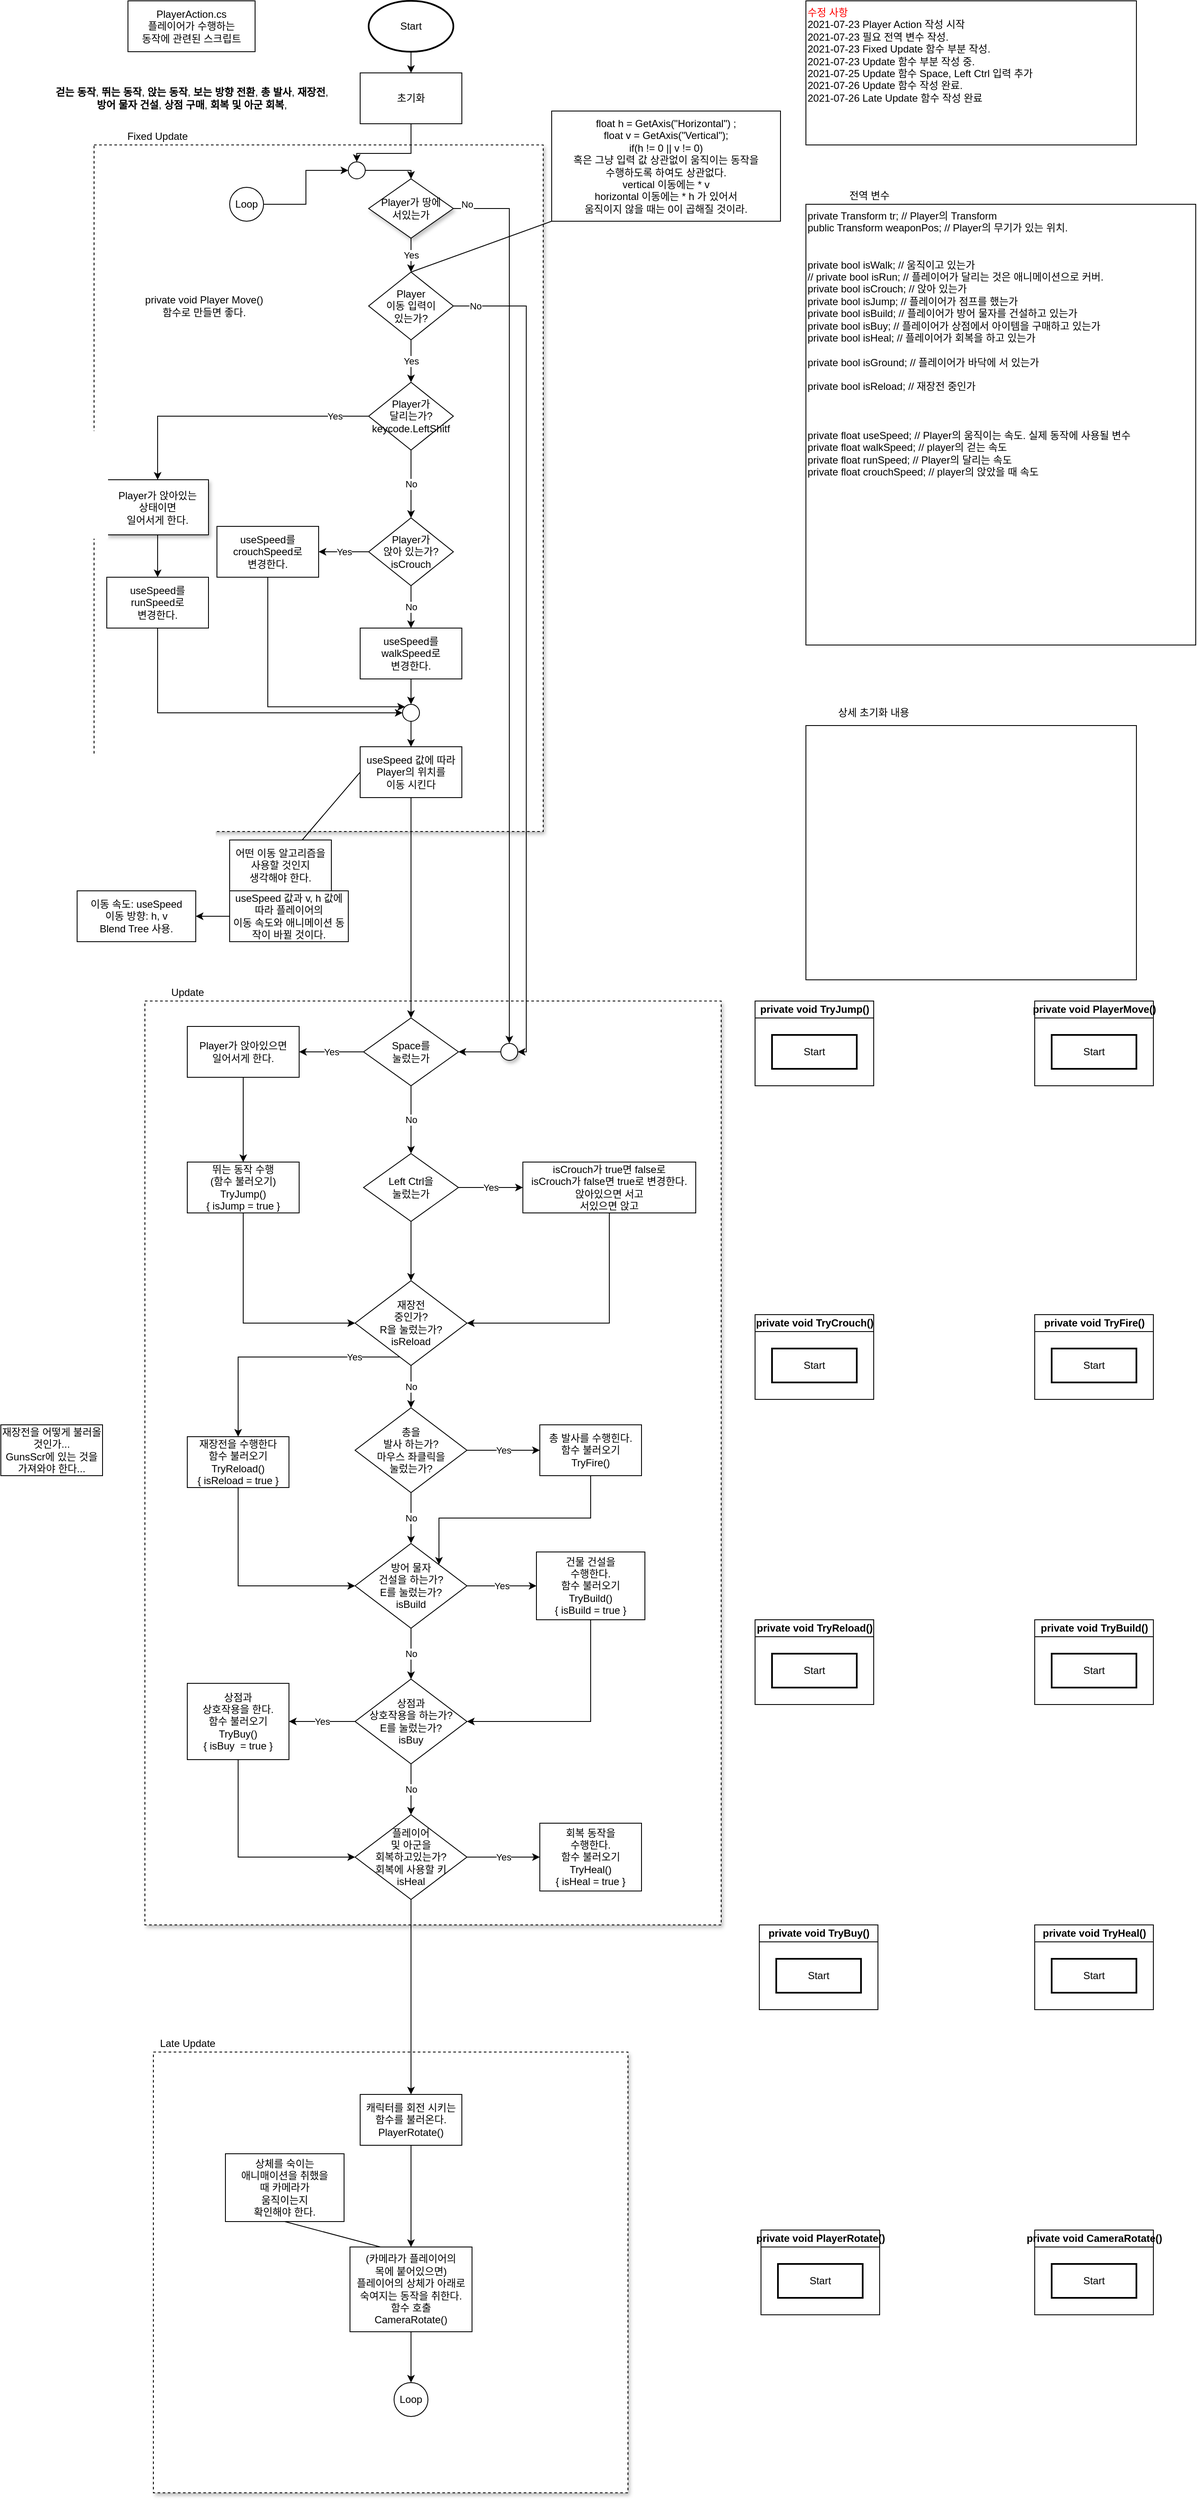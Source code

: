 <mxfile version="13.9.9" type="device"><diagram id="gcYg5MScQfd-dj-vEAPl" name="페이지-1"><mxGraphModel dx="1913" dy="806" grid="1" gridSize="10" guides="1" tooltips="1" connect="1" arrows="1" fold="1" page="1" pageScale="1" pageWidth="827" pageHeight="1169" math="0" shadow="0"><root><mxCell id="0"/><mxCell id="1" parent="0"/><mxCell id="xe-AtEn9VXaDBEAaiWSo-28" value="" style="whiteSpace=wrap;html=1;shadow=1;dashed=1;" vertex="1" parent="1"><mxGeometry x="110" y="2450" width="560" height="520" as="geometry"/></mxCell><mxCell id="xe-AtEn9VXaDBEAaiWSo-11" value="" style="whiteSpace=wrap;html=1;dashed=1;shadow=1;" vertex="1" parent="1"><mxGeometry x="100" y="1210" width="680" height="1090" as="geometry"/></mxCell><mxCell id="_ioW42UmflK0iB9-y9uk-37" value="" style="rounded=0;whiteSpace=wrap;html=1;align=left;dashed=1;strokeWidth=1;glass=0;shadow=1;sketch=0;" parent="1" vertex="1"><mxGeometry x="40" y="200" width="530" height="810" as="geometry"/></mxCell><mxCell id="_ioW42UmflK0iB9-y9uk-1" value="PlayerAction.cs&lt;br&gt;플레이어가 수행하는&lt;br&gt;동작에 관련된 스크립트" style="rounded=0;whiteSpace=wrap;html=1;" parent="1" vertex="1"><mxGeometry x="80" y="30" width="150" height="60" as="geometry"/></mxCell><mxCell id="_ioW42UmflK0iB9-y9uk-3" value="&lt;b&gt;걷는 동작&lt;/b&gt;, &lt;b&gt;뛰는 동작&lt;/b&gt;, &lt;b&gt;앉는 동작&lt;/b&gt;, &lt;b&gt;보는 방향 전환&lt;/b&gt;, &lt;b&gt;총 발사&lt;/b&gt;, &lt;b&gt;재장전&lt;/b&gt;,&lt;br&gt;&lt;b&gt;방어 물자 건설&lt;/b&gt;, &lt;b&gt;상점 구매&lt;/b&gt;, &lt;b&gt;회복 및 아군 회복&lt;/b&gt;," style="text;html=1;align=center;verticalAlign=middle;resizable=0;points=[];autosize=1;" parent="1" vertex="1"><mxGeometry x="-25" y="130" width="360" height="30" as="geometry"/></mxCell><mxCell id="_ioW42UmflK0iB9-y9uk-6" value="" style="edgeStyle=orthogonalEdgeStyle;rounded=0;orthogonalLoop=1;jettySize=auto;html=1;" parent="1" source="_ioW42UmflK0iB9-y9uk-4" target="_ioW42UmflK0iB9-y9uk-5" edge="1"><mxGeometry relative="1" as="geometry"/></mxCell><mxCell id="_ioW42UmflK0iB9-y9uk-4" value="Start" style="strokeWidth=2;html=1;shape=mxgraph.flowchart.start_1;whiteSpace=wrap;" parent="1" vertex="1"><mxGeometry x="364" y="30" width="100" height="60" as="geometry"/></mxCell><mxCell id="xe-AtEn9VXaDBEAaiWSo-35" style="edgeStyle=orthogonalEdgeStyle;rounded=0;orthogonalLoop=1;jettySize=auto;html=1;entryX=0.5;entryY=0;entryDx=0;entryDy=0;" edge="1" parent="1" source="_ioW42UmflK0iB9-y9uk-5" target="xe-AtEn9VXaDBEAaiWSo-34"><mxGeometry relative="1" as="geometry"><Array as="points"><mxPoint x="414" y="210"/><mxPoint x="350" y="210"/></Array></mxGeometry></mxCell><mxCell id="_ioW42UmflK0iB9-y9uk-5" value="초기화" style="rounded=0;whiteSpace=wrap;html=1;" parent="1" vertex="1"><mxGeometry x="354" y="115" width="120" height="60" as="geometry"/></mxCell><mxCell id="_ioW42UmflK0iB9-y9uk-7" value="&lt;font color=&quot;#ff0000&quot;&gt;수정 사항&lt;br&gt;&lt;/font&gt;2021-07-23 Player Action 작성 시작&lt;br&gt;2021-07-23 필요 전역 변수 작성.&lt;br&gt;2021-07-23 Fixed Update 함수 부분 작성.&lt;br&gt;2021-07-23 Update 함수 부분 작성 중.&lt;br&gt;2021-07-25 Update 함수 Space, Left Ctrl 입력 추가&lt;br&gt;2021-07-26 Update 함수 작성 완료.&lt;br&gt;2021-07-26 Late Update 함수 작성 완료" style="rounded=0;whiteSpace=wrap;html=1;align=left;verticalAlign=top;" parent="1" vertex="1"><mxGeometry x="880" y="30" width="390" height="170" as="geometry"/></mxCell><mxCell id="_ioW42UmflK0iB9-y9uk-8" value="private Transform tr; // Player의 Transform&lt;br&gt;public Transform weaponPos; // Player의 무기가 있는 위치.&lt;br&gt;&lt;br&gt;&lt;br&gt;private bool isWalk; // 움직이고 있는가&lt;br&gt;// private bool isRun; // 플레이어가 달리는 것은 애니메이션으로 커버.&lt;br&gt;private bool isCrouch; // 앉아 있는가&lt;br&gt;private bool isJump; // 플레이어가 점프를 했는가&lt;br&gt;private bool isBuild; // 플레이어가 방어 물자를 건설하고 있는가&lt;br&gt;private bool isBuy; // 플레이어가 상점에서 아이템을 구매하고 있는가&lt;br&gt;private bool isHeal; // 플레이어가 회복을 하고 있는가&lt;br&gt;&lt;br&gt;private bool isGround; // 플레이어가 바닥에 서 있는가&lt;br&gt;&lt;br&gt;private bool isReload; // 재장전 중인가&lt;br&gt;&lt;br&gt;&lt;br&gt;&lt;br&gt;private float useSpeed; // Player의 움직이는 속도. 실제 동작에 사용될 변수&lt;br&gt;private float walkSpeed; // player의 걷는 속도&lt;br&gt;private float runSpeed; // Player의 달리는 속도&lt;br&gt;private float crouchSpeed; // player의 앉았을 때 속도" style="rounded=0;whiteSpace=wrap;html=1;align=left;verticalAlign=top;" parent="1" vertex="1"><mxGeometry x="880" y="270" width="460" height="520" as="geometry"/></mxCell><mxCell id="_ioW42UmflK0iB9-y9uk-9" value="전역 변수" style="text;html=1;strokeColor=none;fillColor=none;align=center;verticalAlign=middle;whiteSpace=wrap;rounded=0;" parent="1" vertex="1"><mxGeometry x="880" y="250" width="150" height="20" as="geometry"/></mxCell><mxCell id="_ioW42UmflK0iB9-y9uk-10" value="" style="rounded=0;whiteSpace=wrap;html=1;align=left;verticalAlign=top;" parent="1" vertex="1"><mxGeometry x="880" y="885" width="390" height="300" as="geometry"/></mxCell><mxCell id="_ioW42UmflK0iB9-y9uk-11" value="상세 초기화 내용" style="text;html=1;strokeColor=none;fillColor=none;align=center;verticalAlign=middle;whiteSpace=wrap;rounded=0;" parent="1" vertex="1"><mxGeometry x="880" y="860" width="160" height="20" as="geometry"/></mxCell><mxCell id="_ioW42UmflK0iB9-y9uk-15" value="Yes" style="edgeStyle=orthogonalEdgeStyle;rounded=0;orthogonalLoop=1;jettySize=auto;html=1;" parent="1" source="_ioW42UmflK0iB9-y9uk-12" target="_ioW42UmflK0iB9-y9uk-14" edge="1"><mxGeometry relative="1" as="geometry"/></mxCell><mxCell id="_ioW42UmflK0iB9-y9uk-21" value="No" style="edgeStyle=orthogonalEdgeStyle;rounded=0;orthogonalLoop=1;jettySize=auto;html=1;entryX=1;entryY=0.5;entryDx=0;entryDy=0;exitX=1;exitY=0.5;exitDx=0;exitDy=0;exitPerimeter=0;" parent="1" source="_ioW42UmflK0iB9-y9uk-12" target="_ioW42UmflK0iB9-y9uk-58" edge="1"><mxGeometry x="-0.948" relative="1" as="geometry"><mxPoint x="550" y="1140" as="targetPoint"/><Array as="points"><mxPoint x="550" y="390"/><mxPoint x="550" y="1270"/></Array><mxPoint as="offset"/></mxGeometry></mxCell><mxCell id="_ioW42UmflK0iB9-y9uk-12" value="Player&lt;br&gt;이동 입력이&lt;br&gt;있는가?" style="html=1;shape=mxgraph.flowchart.decision;whiteSpace=wrap;align=center;" parent="1" vertex="1"><mxGeometry x="364" y="350" width="100" height="80" as="geometry"/></mxCell><mxCell id="_ioW42UmflK0iB9-y9uk-17" value="No" style="edgeStyle=orthogonalEdgeStyle;rounded=0;orthogonalLoop=1;jettySize=auto;html=1;" parent="1" source="_ioW42UmflK0iB9-y9uk-14" target="_ioW42UmflK0iB9-y9uk-16" edge="1"><mxGeometry relative="1" as="geometry"/></mxCell><mxCell id="_ioW42UmflK0iB9-y9uk-23" value="Yes" style="edgeStyle=orthogonalEdgeStyle;rounded=0;orthogonalLoop=1;jettySize=auto;html=1;entryX=0.5;entryY=0;entryDx=0;entryDy=0;" parent="1" source="_ioW42UmflK0iB9-y9uk-14" target="_ioW42UmflK0iB9-y9uk-64" edge="1"><mxGeometry x="-0.751" relative="1" as="geometry"><mxPoint x="110" y="570" as="targetPoint"/><mxPoint as="offset"/></mxGeometry></mxCell><mxCell id="_ioW42UmflK0iB9-y9uk-14" value="Player가&lt;br&gt;달리는가?&lt;br&gt;keycode.LeftShitf" style="html=1;shape=mxgraph.flowchart.decision;whiteSpace=wrap;align=center;" parent="1" vertex="1"><mxGeometry x="364" y="480" width="100" height="80" as="geometry"/></mxCell><mxCell id="_ioW42UmflK0iB9-y9uk-26" value="Yes" style="edgeStyle=orthogonalEdgeStyle;rounded=0;orthogonalLoop=1;jettySize=auto;html=1;" parent="1" source="_ioW42UmflK0iB9-y9uk-16" target="_ioW42UmflK0iB9-y9uk-25" edge="1"><mxGeometry relative="1" as="geometry"/></mxCell><mxCell id="_ioW42UmflK0iB9-y9uk-31" value="No" style="edgeStyle=orthogonalEdgeStyle;rounded=0;orthogonalLoop=1;jettySize=auto;html=1;" parent="1" source="_ioW42UmflK0iB9-y9uk-16" target="_ioW42UmflK0iB9-y9uk-30" edge="1"><mxGeometry relative="1" as="geometry"/></mxCell><mxCell id="_ioW42UmflK0iB9-y9uk-16" value="Player가&lt;br&gt;앉아 있는가?&lt;br&gt;isCrouch" style="html=1;shape=mxgraph.flowchart.decision;whiteSpace=wrap;align=center;" parent="1" vertex="1"><mxGeometry x="364" y="640" width="100" height="80" as="geometry"/></mxCell><mxCell id="_ioW42UmflK0iB9-y9uk-24" style="edgeStyle=orthogonalEdgeStyle;rounded=0;orthogonalLoop=1;jettySize=auto;html=1;entryX=0;entryY=0.5;entryDx=0;entryDy=0;exitX=0.5;exitY=1;exitDx=0;exitDy=0;" parent="1" source="_ioW42UmflK0iB9-y9uk-22" target="_ioW42UmflK0iB9-y9uk-28" edge="1"><mxGeometry relative="1" as="geometry"><Array as="points"><mxPoint x="115" y="870"/></Array></mxGeometry></mxCell><mxCell id="_ioW42UmflK0iB9-y9uk-22" value="useSpeed를&lt;br&gt;runSpeed로&lt;br&gt;변경한다." style="whiteSpace=wrap;html=1;" parent="1" vertex="1"><mxGeometry x="55" y="710" width="120" height="60" as="geometry"/></mxCell><mxCell id="_ioW42UmflK0iB9-y9uk-27" style="edgeStyle=orthogonalEdgeStyle;rounded=0;orthogonalLoop=1;jettySize=auto;html=1;entryX=0;entryY=0;entryDx=0;entryDy=0;" parent="1" source="_ioW42UmflK0iB9-y9uk-25" target="_ioW42UmflK0iB9-y9uk-28" edge="1"><mxGeometry relative="1" as="geometry"><Array as="points"><mxPoint x="245" y="863"/></Array></mxGeometry></mxCell><mxCell id="_ioW42UmflK0iB9-y9uk-25" value="useSpeed를&lt;br&gt;crouchSpeed로&lt;br&gt;변경한다." style="whiteSpace=wrap;html=1;" parent="1" vertex="1"><mxGeometry x="185" y="650" width="120" height="60" as="geometry"/></mxCell><mxCell id="_ioW42UmflK0iB9-y9uk-33" value="" style="edgeStyle=orthogonalEdgeStyle;rounded=0;orthogonalLoop=1;jettySize=auto;html=1;entryX=0.5;entryY=0;entryDx=0;entryDy=0;" parent="1" source="_ioW42UmflK0iB9-y9uk-28" target="_ioW42UmflK0iB9-y9uk-34" edge="1"><mxGeometry relative="1" as="geometry"><mxPoint x="414" y="980" as="targetPoint"/></mxGeometry></mxCell><mxCell id="_ioW42UmflK0iB9-y9uk-28" value="" style="ellipse;whiteSpace=wrap;html=1;aspect=fixed;align=left;" parent="1" vertex="1"><mxGeometry x="404" y="860" width="20" height="20" as="geometry"/></mxCell><mxCell id="_ioW42UmflK0iB9-y9uk-32" style="edgeStyle=orthogonalEdgeStyle;rounded=0;orthogonalLoop=1;jettySize=auto;html=1;entryX=0.5;entryY=0;entryDx=0;entryDy=0;" parent="1" source="_ioW42UmflK0iB9-y9uk-30" target="_ioW42UmflK0iB9-y9uk-28" edge="1"><mxGeometry relative="1" as="geometry"><Array as="points"/></mxGeometry></mxCell><mxCell id="_ioW42UmflK0iB9-y9uk-30" value="useSpeed를&lt;br&gt;walkSpeed로&lt;br&gt;변경한다." style="whiteSpace=wrap;html=1;" parent="1" vertex="1"><mxGeometry x="354" y="770" width="120" height="60" as="geometry"/></mxCell><mxCell id="_ioW42UmflK0iB9-y9uk-36" value="" style="edgeStyle=orthogonalEdgeStyle;rounded=0;orthogonalLoop=1;jettySize=auto;html=1;" parent="1" source="_ioW42UmflK0iB9-y9uk-34" target="_ioW42UmflK0iB9-y9uk-35" edge="1"><mxGeometry relative="1" as="geometry"/></mxCell><mxCell id="_ioW42UmflK0iB9-y9uk-34" value="useSpeed 값에 따라&lt;br&gt;Player의 위치를&lt;br&gt;이동 시킨다" style="rounded=0;whiteSpace=wrap;html=1;align=center;" parent="1" vertex="1"><mxGeometry x="354" y="910" width="120" height="60" as="geometry"/></mxCell><mxCell id="_ioW42UmflK0iB9-y9uk-61" value="Yes" style="edgeStyle=orthogonalEdgeStyle;rounded=0;orthogonalLoop=1;jettySize=auto;html=1;" parent="1" source="_ioW42UmflK0iB9-y9uk-35" target="_ioW42UmflK0iB9-y9uk-60" edge="1"><mxGeometry relative="1" as="geometry"/></mxCell><mxCell id="dMMV-DUXcxg19bEAA-kp-2" value="No" style="edgeStyle=orthogonalEdgeStyle;rounded=0;orthogonalLoop=1;jettySize=auto;html=1;" parent="1" source="_ioW42UmflK0iB9-y9uk-35" target="dMMV-DUXcxg19bEAA-kp-1" edge="1"><mxGeometry relative="1" as="geometry"/></mxCell><mxCell id="_ioW42UmflK0iB9-y9uk-35" value="Space를&lt;br&gt;눌렀는가" style="rhombus;whiteSpace=wrap;html=1;rounded=0;" parent="1" vertex="1"><mxGeometry x="358" y="1230" width="112" height="80" as="geometry"/></mxCell><mxCell id="_ioW42UmflK0iB9-y9uk-38" value="Fixed Update" style="text;html=1;strokeColor=none;fillColor=none;align=center;verticalAlign=middle;whiteSpace=wrap;rounded=0;shadow=1;glass=0;dashed=1;sketch=0;" parent="1" vertex="1"><mxGeometry x="40" y="180" width="150" height="20" as="geometry"/></mxCell><mxCell id="_ioW42UmflK0iB9-y9uk-39" value="private void Player Move()&lt;br&gt;함수로 만들면 좋다." style="text;html=1;strokeColor=none;fillColor=none;align=center;verticalAlign=middle;whiteSpace=wrap;rounded=0;shadow=1;glass=0;dashed=1;sketch=0;" parent="1" vertex="1"><mxGeometry x="90" y="380" width="160" height="20" as="geometry"/></mxCell><mxCell id="_ioW42UmflK0iB9-y9uk-40" value="" style="endArrow=none;html=1;exitX=0;exitY=0.5;exitDx=0;exitDy=0;" parent="1" source="_ioW42UmflK0iB9-y9uk-34" target="_ioW42UmflK0iB9-y9uk-41" edge="1"><mxGeometry width="50" height="50" relative="1" as="geometry"><mxPoint x="390" y="900" as="sourcePoint"/><mxPoint x="250" y="1030" as="targetPoint"/></mxGeometry></mxCell><mxCell id="_ioW42UmflK0iB9-y9uk-45" value="" style="edgeStyle=orthogonalEdgeStyle;rounded=0;orthogonalLoop=1;jettySize=auto;html=1;" parent="1" source="_ioW42UmflK0iB9-y9uk-41" target="_ioW42UmflK0iB9-y9uk-44" edge="1"><mxGeometry relative="1" as="geometry"/></mxCell><mxCell id="_ioW42UmflK0iB9-y9uk-41" value="어떤 이동 알고리즘을&lt;br&gt;사용할 것인지&lt;br&gt;생각해야 한다." style="rounded=0;whiteSpace=wrap;html=1;" parent="1" vertex="1"><mxGeometry x="200" y="1020" width="120" height="60" as="geometry"/></mxCell><mxCell id="_ioW42UmflK0iB9-y9uk-42" value="" style="endArrow=none;html=1;exitX=0.5;exitY=0;exitDx=0;exitDy=0;exitPerimeter=0;entryX=0;entryY=1;entryDx=0;entryDy=0;" parent="1" source="_ioW42UmflK0iB9-y9uk-12" target="_ioW42UmflK0iB9-y9uk-43" edge="1"><mxGeometry width="50" height="50" relative="1" as="geometry"><mxPoint x="480" y="470" as="sourcePoint"/><mxPoint x="554.59" y="290" as="targetPoint"/></mxGeometry></mxCell><mxCell id="_ioW42UmflK0iB9-y9uk-43" value="float h = GetAxis(&quot;Horizontal&quot;) ;&lt;br&gt;float v = GetAxis(&quot;Vertical&quot;);&lt;br&gt;if(h != 0 || v != 0)&lt;br&gt;혹은 그냥 입력 값 상관없이 움직이는 동작을&lt;br&gt;수행하도록 하여도 상관없다.&lt;br&gt;vertical 이동에는 * v&lt;br&gt;horizontal 이동에는 * h 가 있어서&lt;br&gt;움직이지 않을 때는 0이 곱해질 것이라." style="rounded=0;whiteSpace=wrap;html=1;" parent="1" vertex="1"><mxGeometry x="580" y="160" width="270" height="130" as="geometry"/></mxCell><mxCell id="_ioW42UmflK0iB9-y9uk-48" value="" style="edgeStyle=orthogonalEdgeStyle;rounded=0;orthogonalLoop=1;jettySize=auto;html=1;" parent="1" source="_ioW42UmflK0iB9-y9uk-44" target="_ioW42UmflK0iB9-y9uk-47" edge="1"><mxGeometry relative="1" as="geometry"/></mxCell><mxCell id="_ioW42UmflK0iB9-y9uk-44" value="useSpeed 값과 v, h 값에 따라 플레이어의&lt;br&gt;이동 속도와 애니메이션 동작이 바뀔 것이다." style="rounded=0;whiteSpace=wrap;html=1;" parent="1" vertex="1"><mxGeometry x="200" y="1080" width="140" height="60" as="geometry"/></mxCell><mxCell id="_ioW42UmflK0iB9-y9uk-47" value="이동 속도: useSpeed&lt;br&gt;이동 방향: h, v&lt;br&gt;Blend Tree 사용." style="rounded=0;whiteSpace=wrap;html=1;" parent="1" vertex="1"><mxGeometry x="20" y="1080" width="140" height="60" as="geometry"/></mxCell><mxCell id="_ioW42UmflK0iB9-y9uk-56" value="Yes" style="edgeStyle=orthogonalEdgeStyle;rounded=0;orthogonalLoop=1;jettySize=auto;html=1;" parent="1" source="_ioW42UmflK0iB9-y9uk-53" target="_ioW42UmflK0iB9-y9uk-12" edge="1"><mxGeometry relative="1" as="geometry"/></mxCell><mxCell id="_ioW42UmflK0iB9-y9uk-57" value="No" style="edgeStyle=orthogonalEdgeStyle;rounded=0;orthogonalLoop=1;jettySize=auto;html=1;entryX=0.5;entryY=0;entryDx=0;entryDy=0;" parent="1" source="_ioW42UmflK0iB9-y9uk-53" target="_ioW42UmflK0iB9-y9uk-58" edge="1"><mxGeometry x="-0.97" y="5" relative="1" as="geometry"><Array as="points"><mxPoint x="530" y="275"/></Array><mxPoint as="offset"/></mxGeometry></mxCell><mxCell id="_ioW42UmflK0iB9-y9uk-53" value="Player가 땅에&lt;br&gt;서있는가" style="strokeWidth=1;html=1;shape=mxgraph.flowchart.decision;whiteSpace=wrap;rounded=0;shadow=1;glass=0;sketch=0;align=center;" parent="1" vertex="1"><mxGeometry x="364" y="240" width="100" height="70" as="geometry"/></mxCell><mxCell id="_ioW42UmflK0iB9-y9uk-59" value="" style="edgeStyle=orthogonalEdgeStyle;rounded=0;orthogonalLoop=1;jettySize=auto;html=1;" parent="1" source="_ioW42UmflK0iB9-y9uk-58" target="_ioW42UmflK0iB9-y9uk-35" edge="1"><mxGeometry relative="1" as="geometry"/></mxCell><mxCell id="_ioW42UmflK0iB9-y9uk-58" value="" style="ellipse;whiteSpace=wrap;html=1;aspect=fixed;rounded=0;shadow=1;glass=0;sketch=0;strokeWidth=1;align=center;" parent="1" vertex="1"><mxGeometry x="520" y="1260" width="20" height="20" as="geometry"/></mxCell><mxCell id="_ioW42UmflK0iB9-y9uk-67" value="" style="edgeStyle=orthogonalEdgeStyle;rounded=0;orthogonalLoop=1;jettySize=auto;html=1;" parent="1" source="_ioW42UmflK0iB9-y9uk-60" target="_ioW42UmflK0iB9-y9uk-66" edge="1"><mxGeometry relative="1" as="geometry"/></mxCell><mxCell id="_ioW42UmflK0iB9-y9uk-60" value="Player가 앉아있으면&lt;br&gt;일어서게 한다." style="whiteSpace=wrap;html=1;rounded=0;" parent="1" vertex="1"><mxGeometry x="150" y="1240" width="132" height="60" as="geometry"/></mxCell><mxCell id="_ioW42UmflK0iB9-y9uk-65" value="" style="edgeStyle=orthogonalEdgeStyle;rounded=0;orthogonalLoop=1;jettySize=auto;html=1;" parent="1" source="_ioW42UmflK0iB9-y9uk-64" target="_ioW42UmflK0iB9-y9uk-22" edge="1"><mxGeometry relative="1" as="geometry"/></mxCell><mxCell id="_ioW42UmflK0iB9-y9uk-64" value="Player가 앉아있는&lt;br&gt;상태이면&lt;br&gt;일어서게 한다." style="rounded=0;whiteSpace=wrap;html=1;shadow=1;glass=0;sketch=0;strokeWidth=1;align=center;" parent="1" vertex="1"><mxGeometry x="55" y="595" width="120" height="65" as="geometry"/></mxCell><mxCell id="qdVA1ZoF8UaXx0op5LXv-3" style="edgeStyle=orthogonalEdgeStyle;rounded=0;orthogonalLoop=1;jettySize=auto;html=1;entryX=0;entryY=0.5;entryDx=0;entryDy=0;exitX=0.5;exitY=1;exitDx=0;exitDy=0;" parent="1" source="_ioW42UmflK0iB9-y9uk-66" target="qdVA1ZoF8UaXx0op5LXv-1" edge="1"><mxGeometry relative="1" as="geometry"><Array as="points"><mxPoint x="216" y="1590"/></Array></mxGeometry></mxCell><mxCell id="_ioW42UmflK0iB9-y9uk-66" value="뛰는 동작 수행&lt;br&gt;(함수 불러오기)&lt;br&gt;TryJump()&lt;br&gt;{ isJump = true }" style="whiteSpace=wrap;html=1;rounded=0;" parent="1" vertex="1"><mxGeometry x="150" y="1400" width="132" height="60" as="geometry"/></mxCell><mxCell id="dMMV-DUXcxg19bEAA-kp-4" value="Yes" style="edgeStyle=orthogonalEdgeStyle;rounded=0;orthogonalLoop=1;jettySize=auto;html=1;" parent="1" source="dMMV-DUXcxg19bEAA-kp-1" target="dMMV-DUXcxg19bEAA-kp-3" edge="1"><mxGeometry relative="1" as="geometry"/></mxCell><mxCell id="qdVA1ZoF8UaXx0op5LXv-2" value="" style="edgeStyle=orthogonalEdgeStyle;rounded=0;orthogonalLoop=1;jettySize=auto;html=1;" parent="1" source="dMMV-DUXcxg19bEAA-kp-1" target="qdVA1ZoF8UaXx0op5LXv-1" edge="1"><mxGeometry relative="1" as="geometry"/></mxCell><mxCell id="dMMV-DUXcxg19bEAA-kp-1" value="Left Ctrl을&lt;br&gt;눌렀는가" style="rhombus;whiteSpace=wrap;html=1;rounded=0;" parent="1" vertex="1"><mxGeometry x="358" y="1390" width="112" height="80" as="geometry"/></mxCell><mxCell id="qdVA1ZoF8UaXx0op5LXv-4" style="edgeStyle=orthogonalEdgeStyle;rounded=0;orthogonalLoop=1;jettySize=auto;html=1;entryX=1;entryY=0.5;entryDx=0;entryDy=0;exitX=0.5;exitY=1;exitDx=0;exitDy=0;" parent="1" source="dMMV-DUXcxg19bEAA-kp-3" target="qdVA1ZoF8UaXx0op5LXv-1" edge="1"><mxGeometry relative="1" as="geometry"><Array as="points"><mxPoint x="648" y="1590"/></Array></mxGeometry></mxCell><mxCell id="dMMV-DUXcxg19bEAA-kp-3" value="isCrouch가 true면 false로&lt;br&gt;isCrouch가 false면 true로 변경한다.&lt;br&gt;앉아있으면 서고&lt;br&gt;서있으면 앉고" style="whiteSpace=wrap;html=1;rounded=0;" parent="1" vertex="1"><mxGeometry x="546" y="1400" width="204" height="60" as="geometry"/></mxCell><mxCell id="qdVA1ZoF8UaXx0op5LXv-6" value="No" style="edgeStyle=orthogonalEdgeStyle;rounded=0;orthogonalLoop=1;jettySize=auto;html=1;" parent="1" source="qdVA1ZoF8UaXx0op5LXv-1" target="qdVA1ZoF8UaXx0op5LXv-5" edge="1"><mxGeometry relative="1" as="geometry"/></mxCell><mxCell id="qdVA1ZoF8UaXx0op5LXv-7" value="Yes" style="edgeStyle=orthogonalEdgeStyle;rounded=0;orthogonalLoop=1;jettySize=auto;html=1;entryX=0.5;entryY=0;entryDx=0;entryDy=0;" parent="1" source="qdVA1ZoF8UaXx0op5LXv-1" target="qdVA1ZoF8UaXx0op5LXv-8" edge="1"><mxGeometry x="-0.62" relative="1" as="geometry"><mxPoint x="290" y="1690" as="targetPoint"/><Array as="points"><mxPoint x="210" y="1630"/></Array><mxPoint as="offset"/></mxGeometry></mxCell><mxCell id="qdVA1ZoF8UaXx0op5LXv-1" value="재장전&lt;br&gt;중인가?&lt;br&gt;R을 눌렀는가?&lt;br&gt;isReload" style="rhombus;whiteSpace=wrap;html=1;rounded=0;" parent="1" vertex="1"><mxGeometry x="348" y="1540" width="132" height="100" as="geometry"/></mxCell><mxCell id="qdVA1ZoF8UaXx0op5LXv-10" value="Yes" style="edgeStyle=orthogonalEdgeStyle;rounded=0;orthogonalLoop=1;jettySize=auto;html=1;" parent="1" source="qdVA1ZoF8UaXx0op5LXv-5" target="qdVA1ZoF8UaXx0op5LXv-9" edge="1"><mxGeometry relative="1" as="geometry"/></mxCell><mxCell id="qdVA1ZoF8UaXx0op5LXv-12" value="No" style="edgeStyle=orthogonalEdgeStyle;rounded=0;orthogonalLoop=1;jettySize=auto;html=1;" parent="1" source="qdVA1ZoF8UaXx0op5LXv-5" target="qdVA1ZoF8UaXx0op5LXv-11" edge="1"><mxGeometry relative="1" as="geometry"/></mxCell><mxCell id="qdVA1ZoF8UaXx0op5LXv-5" value="총을&lt;br&gt;발사 하는가?&lt;br&gt;마우스 좌클릭을&lt;br&gt;눌렀는가?" style="rhombus;whiteSpace=wrap;html=1;rounded=0;" parent="1" vertex="1"><mxGeometry x="348" y="1690" width="132" height="100" as="geometry"/></mxCell><mxCell id="qdVA1ZoF8UaXx0op5LXv-17" style="edgeStyle=orthogonalEdgeStyle;rounded=0;orthogonalLoop=1;jettySize=auto;html=1;entryX=0;entryY=0.5;entryDx=0;entryDy=0;exitX=0.5;exitY=1;exitDx=0;exitDy=0;" parent="1" source="qdVA1ZoF8UaXx0op5LXv-8" target="qdVA1ZoF8UaXx0op5LXv-11" edge="1"><mxGeometry relative="1" as="geometry"><Array as="points"><mxPoint x="210" y="1900"/></Array></mxGeometry></mxCell><mxCell id="qdVA1ZoF8UaXx0op5LXv-8" value="재장전을 수행한다&lt;br&gt;함수 불러오기&lt;br&gt;TryReload()&lt;br&gt;{ isReload = true }" style="rounded=0;whiteSpace=wrap;html=1;" parent="1" vertex="1"><mxGeometry x="150" y="1724" width="120" height="60" as="geometry"/></mxCell><mxCell id="qdVA1ZoF8UaXx0op5LXv-18" style="edgeStyle=orthogonalEdgeStyle;rounded=0;orthogonalLoop=1;jettySize=auto;html=1;entryX=1;entryY=0;entryDx=0;entryDy=0;" parent="1" source="qdVA1ZoF8UaXx0op5LXv-9" target="qdVA1ZoF8UaXx0op5LXv-11" edge="1"><mxGeometry relative="1" as="geometry"><Array as="points"><mxPoint x="626" y="1820"/><mxPoint x="447" y="1820"/></Array></mxGeometry></mxCell><mxCell id="qdVA1ZoF8UaXx0op5LXv-9" value="총 발사를 수행힌다.&lt;br&gt;함수 불러오기&lt;br&gt;TryFire()" style="whiteSpace=wrap;html=1;rounded=0;" parent="1" vertex="1"><mxGeometry x="566" y="1710" width="120" height="60" as="geometry"/></mxCell><mxCell id="qdVA1ZoF8UaXx0op5LXv-14" value="No" style="edgeStyle=orthogonalEdgeStyle;rounded=0;orthogonalLoop=1;jettySize=auto;html=1;" parent="1" source="qdVA1ZoF8UaXx0op5LXv-11" target="qdVA1ZoF8UaXx0op5LXv-13" edge="1"><mxGeometry relative="1" as="geometry"/></mxCell><mxCell id="qdVA1ZoF8UaXx0op5LXv-16" value="Yes" style="edgeStyle=orthogonalEdgeStyle;rounded=0;orthogonalLoop=1;jettySize=auto;html=1;" parent="1" source="qdVA1ZoF8UaXx0op5LXv-11" target="qdVA1ZoF8UaXx0op5LXv-15" edge="1"><mxGeometry relative="1" as="geometry"/></mxCell><mxCell id="qdVA1ZoF8UaXx0op5LXv-11" value="방어 물자&lt;br&gt;건설을 하는가?&lt;br&gt;E를 눌렀는가?&lt;br&gt;isBuild" style="rhombus;whiteSpace=wrap;html=1;rounded=0;" parent="1" vertex="1"><mxGeometry x="348" y="1850" width="132" height="100" as="geometry"/></mxCell><mxCell id="xe-AtEn9VXaDBEAaiWSo-4" value="No" style="edgeStyle=orthogonalEdgeStyle;rounded=0;orthogonalLoop=1;jettySize=auto;html=1;" edge="1" parent="1" source="qdVA1ZoF8UaXx0op5LXv-13" target="xe-AtEn9VXaDBEAaiWSo-3"><mxGeometry relative="1" as="geometry"/></mxCell><mxCell id="xe-AtEn9VXaDBEAaiWSo-6" value="Yes" style="edgeStyle=orthogonalEdgeStyle;rounded=0;orthogonalLoop=1;jettySize=auto;html=1;" edge="1" parent="1" source="qdVA1ZoF8UaXx0op5LXv-13" target="xe-AtEn9VXaDBEAaiWSo-5"><mxGeometry relative="1" as="geometry"/></mxCell><mxCell id="qdVA1ZoF8UaXx0op5LXv-13" value="상점과&lt;br&gt;상호작용을 하는가?&lt;br&gt;E를 눌렀는가?&lt;br&gt;isBuy" style="rhombus;whiteSpace=wrap;html=1;rounded=0;" parent="1" vertex="1"><mxGeometry x="348" y="2010" width="132" height="100" as="geometry"/></mxCell><mxCell id="xe-AtEn9VXaDBEAaiWSo-7" style="edgeStyle=orthogonalEdgeStyle;rounded=0;orthogonalLoop=1;jettySize=auto;html=1;entryX=1;entryY=0.5;entryDx=0;entryDy=0;" edge="1" parent="1" source="qdVA1ZoF8UaXx0op5LXv-15" target="qdVA1ZoF8UaXx0op5LXv-13"><mxGeometry relative="1" as="geometry"><Array as="points"><mxPoint x="626" y="2060"/></Array></mxGeometry></mxCell><mxCell id="qdVA1ZoF8UaXx0op5LXv-15" value="건물 건설을&lt;br&gt;수행한다.&lt;br&gt;함수 불러오기&lt;br&gt;TryBuild()&lt;br&gt;{ isBuild = true }" style="whiteSpace=wrap;html=1;rounded=0;" parent="1" vertex="1"><mxGeometry x="562" y="1860" width="128" height="80" as="geometry"/></mxCell><mxCell id="xe-AtEn9VXaDBEAaiWSo-9" value="Yes" style="edgeStyle=orthogonalEdgeStyle;rounded=0;orthogonalLoop=1;jettySize=auto;html=1;" edge="1" parent="1" source="xe-AtEn9VXaDBEAaiWSo-3" target="xe-AtEn9VXaDBEAaiWSo-8"><mxGeometry relative="1" as="geometry"/></mxCell><mxCell id="xe-AtEn9VXaDBEAaiWSo-15" value="" style="edgeStyle=orthogonalEdgeStyle;rounded=0;orthogonalLoop=1;jettySize=auto;html=1;entryX=0.5;entryY=0;entryDx=0;entryDy=0;" edge="1" parent="1" source="xe-AtEn9VXaDBEAaiWSo-3" target="xe-AtEn9VXaDBEAaiWSo-18"><mxGeometry relative="1" as="geometry"><mxPoint x="414" y="2500" as="targetPoint"/></mxGeometry></mxCell><mxCell id="xe-AtEn9VXaDBEAaiWSo-3" value="플레이어&lt;br&gt;및 아군을&lt;br&gt;회복하고있는가?&lt;br&gt;회복에 사용할 키&lt;br&gt;isHeal&lt;br&gt;" style="rhombus;whiteSpace=wrap;html=1;rounded=0;" vertex="1" parent="1"><mxGeometry x="348" y="2170" width="132" height="100" as="geometry"/></mxCell><mxCell id="xe-AtEn9VXaDBEAaiWSo-10" style="edgeStyle=orthogonalEdgeStyle;rounded=0;orthogonalLoop=1;jettySize=auto;html=1;entryX=0;entryY=0.5;entryDx=0;entryDy=0;exitX=0.5;exitY=1;exitDx=0;exitDy=0;" edge="1" parent="1" source="xe-AtEn9VXaDBEAaiWSo-5" target="xe-AtEn9VXaDBEAaiWSo-3"><mxGeometry relative="1" as="geometry"><Array as="points"><mxPoint x="210" y="2220"/></Array></mxGeometry></mxCell><mxCell id="xe-AtEn9VXaDBEAaiWSo-5" value="상점과&lt;br&gt;상호작용을 한다.&lt;br&gt;함수 불러오기&lt;br&gt;TryBuy()&lt;br&gt;{ isBuy&amp;nbsp; = true }" style="whiteSpace=wrap;html=1;rounded=0;" vertex="1" parent="1"><mxGeometry x="150" y="2015" width="120" height="90" as="geometry"/></mxCell><mxCell id="xe-AtEn9VXaDBEAaiWSo-8" value="회복 동작을&lt;br&gt;수행한다.&lt;br&gt;함수 불러오기&lt;br&gt;TryHeal()&lt;br&gt;{ isHeal = true }" style="whiteSpace=wrap;html=1;rounded=0;" vertex="1" parent="1"><mxGeometry x="566" y="2180" width="120" height="80" as="geometry"/></mxCell><mxCell id="xe-AtEn9VXaDBEAaiWSo-13" value="Update" style="text;html=1;align=center;verticalAlign=middle;resizable=0;points=[];autosize=1;" vertex="1" parent="1"><mxGeometry x="125" y="1190" width="50" height="20" as="geometry"/></mxCell><mxCell id="xe-AtEn9VXaDBEAaiWSo-31" style="edgeStyle=orthogonalEdgeStyle;rounded=0;orthogonalLoop=1;jettySize=auto;html=1;entryX=0.5;entryY=0;entryDx=0;entryDy=0;exitX=0.5;exitY=1;exitDx=0;exitDy=0;" edge="1" parent="1" source="xe-AtEn9VXaDBEAaiWSo-20" target="xe-AtEn9VXaDBEAaiWSo-30"><mxGeometry relative="1" as="geometry"><mxPoint x="414" y="2780" as="sourcePoint"/></mxGeometry></mxCell><mxCell id="xe-AtEn9VXaDBEAaiWSo-122" style="edgeStyle=orthogonalEdgeStyle;rounded=0;orthogonalLoop=1;jettySize=auto;html=1;entryX=0.5;entryY=0;entryDx=0;entryDy=0;" edge="1" parent="1" source="xe-AtEn9VXaDBEAaiWSo-18" target="xe-AtEn9VXaDBEAaiWSo-20"><mxGeometry relative="1" as="geometry"><mxPoint x="414" y="2680" as="targetPoint"/></mxGeometry></mxCell><mxCell id="xe-AtEn9VXaDBEAaiWSo-18" value="캐릭터를 회전 시키는&lt;br&gt;함수를 불러온다.&lt;br&gt;PlayerRotate()" style="whiteSpace=wrap;html=1;rounded=0;" vertex="1" parent="1"><mxGeometry x="354" y="2500" width="120" height="60" as="geometry"/></mxCell><mxCell id="xe-AtEn9VXaDBEAaiWSo-20" value="(카메라가 플레이어의&lt;br&gt;목에 붙어있으면)&lt;br&gt;플레이어의 상체가 아래로&lt;br&gt;숙여지는 동작을 취한다.&lt;br&gt;함수 호출&lt;br&gt;CameraRotate()" style="whiteSpace=wrap;html=1;rounded=0;" vertex="1" parent="1"><mxGeometry x="342" y="2680" width="144" height="100" as="geometry"/></mxCell><mxCell id="xe-AtEn9VXaDBEAaiWSo-22" value="상체를 숙이는&lt;br&gt;애니매이션을 취했을&lt;br&gt;때 카메라가&lt;br&gt;움직이는지&lt;br&gt;확인해야 한다." style="whiteSpace=wrap;html=1;rounded=0;" vertex="1" parent="1"><mxGeometry x="195" y="2570" width="140" height="80" as="geometry"/></mxCell><mxCell id="xe-AtEn9VXaDBEAaiWSo-24" value="" style="endArrow=none;html=1;exitX=0.25;exitY=0;exitDx=0;exitDy=0;entryX=0.5;entryY=1;entryDx=0;entryDy=0;" edge="1" parent="1" source="xe-AtEn9VXaDBEAaiWSo-20" target="xe-AtEn9VXaDBEAaiWSo-22"><mxGeometry width="50" height="50" relative="1" as="geometry"><mxPoint x="380" y="2740" as="sourcePoint"/><mxPoint x="430" y="2690" as="targetPoint"/></mxGeometry></mxCell><mxCell id="xe-AtEn9VXaDBEAaiWSo-29" value="Late Update" style="text;html=1;align=center;verticalAlign=middle;resizable=0;points=[];autosize=1;" vertex="1" parent="1"><mxGeometry x="110" y="2430" width="80" height="20" as="geometry"/></mxCell><mxCell id="xe-AtEn9VXaDBEAaiWSo-30" value="Loop" style="ellipse;whiteSpace=wrap;html=1;aspect=fixed;shadow=0;" vertex="1" parent="1"><mxGeometry x="394" y="2840" width="40" height="40" as="geometry"/></mxCell><mxCell id="xe-AtEn9VXaDBEAaiWSo-36" style="edgeStyle=orthogonalEdgeStyle;rounded=0;orthogonalLoop=1;jettySize=auto;html=1;entryX=0;entryY=0.5;entryDx=0;entryDy=0;" edge="1" parent="1" source="xe-AtEn9VXaDBEAaiWSo-32" target="xe-AtEn9VXaDBEAaiWSo-34"><mxGeometry relative="1" as="geometry"/></mxCell><mxCell id="xe-AtEn9VXaDBEAaiWSo-32" value="Loop" style="ellipse;whiteSpace=wrap;html=1;aspect=fixed;shadow=0;" vertex="1" parent="1"><mxGeometry x="200" y="250" width="40" height="40" as="geometry"/></mxCell><mxCell id="xe-AtEn9VXaDBEAaiWSo-37" style="edgeStyle=orthogonalEdgeStyle;rounded=0;orthogonalLoop=1;jettySize=auto;html=1;entryX=0.5;entryY=0;entryDx=0;entryDy=0;entryPerimeter=0;" edge="1" parent="1" source="xe-AtEn9VXaDBEAaiWSo-34" target="_ioW42UmflK0iB9-y9uk-53"><mxGeometry relative="1" as="geometry"><Array as="points"><mxPoint x="414" y="230"/></Array></mxGeometry></mxCell><mxCell id="xe-AtEn9VXaDBEAaiWSo-34" value="" style="ellipse;whiteSpace=wrap;html=1;aspect=fixed;shadow=0;" vertex="1" parent="1"><mxGeometry x="340" y="220" width="20" height="20" as="geometry"/></mxCell><mxCell id="xe-AtEn9VXaDBEAaiWSo-39" value="private void TryJump()" style="swimlane;html=1;startSize=20;horizontal=1;childLayout=flowLayout;flowOrientation=north;resizable=0;interRankCellSpacing=50;containerType=tree;shadow=0;" vertex="1" parent="1"><mxGeometry x="820" y="1210" width="140" height="100" as="geometry"/></mxCell><mxCell id="xe-AtEn9VXaDBEAaiWSo-40" value="Start" style="strokeWidth=2;whiteSpace=wrap;html=1;" vertex="1" parent="xe-AtEn9VXaDBEAaiWSo-39"><mxGeometry x="20" y="40" width="100" height="40" as="geometry"/></mxCell><mxCell id="xe-AtEn9VXaDBEAaiWSo-48" value="private void TryCrouch()" style="swimlane;html=1;startSize=20;horizontal=1;childLayout=flowLayout;flowOrientation=north;resizable=0;interRankCellSpacing=50;containerType=tree;shadow=0;" vertex="1" parent="1"><mxGeometry x="820" y="1580" width="140" height="100" as="geometry"/></mxCell><mxCell id="xe-AtEn9VXaDBEAaiWSo-49" value="Start" style="strokeWidth=2;whiteSpace=wrap;html=1;" vertex="1" parent="xe-AtEn9VXaDBEAaiWSo-48"><mxGeometry x="20" y="40" width="100" height="40" as="geometry"/></mxCell><mxCell id="xe-AtEn9VXaDBEAaiWSo-58" value="private void TryReload()" style="swimlane;html=1;startSize=20;horizontal=1;childLayout=flowLayout;flowOrientation=north;resizable=0;interRankCellSpacing=50;containerType=tree;shadow=0;" vertex="1" parent="1"><mxGeometry x="820" y="1940" width="140" height="100" as="geometry"/></mxCell><mxCell id="xe-AtEn9VXaDBEAaiWSo-59" value="Start" style="strokeWidth=2;whiteSpace=wrap;html=1;" vertex="1" parent="xe-AtEn9VXaDBEAaiWSo-58"><mxGeometry x="20" y="40" width="100" height="40" as="geometry"/></mxCell><mxCell id="xe-AtEn9VXaDBEAaiWSo-67" value="private void TryFire()" style="swimlane;html=1;startSize=20;horizontal=1;childLayout=flowLayout;flowOrientation=north;resizable=0;interRankCellSpacing=50;containerType=tree;shadow=0;" vertex="1" parent="1"><mxGeometry x="1150" y="1580" width="140" height="100" as="geometry"/></mxCell><mxCell id="xe-AtEn9VXaDBEAaiWSo-68" value="Start" style="strokeWidth=2;whiteSpace=wrap;html=1;" vertex="1" parent="xe-AtEn9VXaDBEAaiWSo-67"><mxGeometry x="20" y="40" width="100" height="40" as="geometry"/></mxCell><mxCell id="xe-AtEn9VXaDBEAaiWSo-76" value="private void TryBuild()" style="swimlane;html=1;startSize=20;horizontal=1;childLayout=flowLayout;flowOrientation=north;resizable=0;interRankCellSpacing=50;containerType=tree;shadow=0;" vertex="1" parent="1"><mxGeometry x="1150" y="1940" width="140" height="100" as="geometry"/></mxCell><mxCell id="xe-AtEn9VXaDBEAaiWSo-77" value="Start" style="strokeWidth=2;whiteSpace=wrap;html=1;" vertex="1" parent="xe-AtEn9VXaDBEAaiWSo-76"><mxGeometry x="20" y="40" width="100" height="40" as="geometry"/></mxCell><mxCell id="xe-AtEn9VXaDBEAaiWSo-86" value="private void TryBuy()" style="swimlane;html=1;startSize=20;horizontal=1;childLayout=flowLayout;flowOrientation=north;resizable=0;interRankCellSpacing=50;containerType=tree;shadow=0;" vertex="1" parent="1"><mxGeometry x="825" y="2300" width="140" height="100" as="geometry"/></mxCell><mxCell id="xe-AtEn9VXaDBEAaiWSo-87" value="Start" style="strokeWidth=2;whiteSpace=wrap;html=1;" vertex="1" parent="xe-AtEn9VXaDBEAaiWSo-86"><mxGeometry x="20" y="40" width="100" height="40" as="geometry"/></mxCell><mxCell id="xe-AtEn9VXaDBEAaiWSo-95" value="private void TryHeal()" style="swimlane;html=1;startSize=20;horizontal=1;childLayout=flowLayout;flowOrientation=north;resizable=0;interRankCellSpacing=50;containerType=tree;shadow=0;" vertex="1" parent="1"><mxGeometry x="1150" y="2300" width="140" height="100" as="geometry"/></mxCell><mxCell id="xe-AtEn9VXaDBEAaiWSo-96" value="Start" style="strokeWidth=2;whiteSpace=wrap;html=1;" vertex="1" parent="xe-AtEn9VXaDBEAaiWSo-95"><mxGeometry x="20" y="40" width="100" height="40" as="geometry"/></mxCell><mxCell id="xe-AtEn9VXaDBEAaiWSo-104" value="private void PlayerRotate()" style="swimlane;html=1;startSize=20;horizontal=1;childLayout=flowLayout;flowOrientation=north;resizable=0;interRankCellSpacing=50;containerType=tree;shadow=0;" vertex="1" parent="1"><mxGeometry x="827" y="2660" width="140" height="100" as="geometry"/></mxCell><mxCell id="xe-AtEn9VXaDBEAaiWSo-105" value="Start" style="strokeWidth=2;whiteSpace=wrap;html=1;" vertex="1" parent="xe-AtEn9VXaDBEAaiWSo-104"><mxGeometry x="20" y="40" width="100" height="40" as="geometry"/></mxCell><mxCell id="xe-AtEn9VXaDBEAaiWSo-113" value="private void CameraRotate()" style="swimlane;html=1;startSize=20;horizontal=1;childLayout=flowLayout;flowOrientation=north;resizable=0;interRankCellSpacing=50;containerType=tree;shadow=0;" vertex="1" parent="1"><mxGeometry x="1150" y="2660" width="140" height="100" as="geometry"/></mxCell><mxCell id="xe-AtEn9VXaDBEAaiWSo-114" value="Start" style="strokeWidth=2;whiteSpace=wrap;html=1;" vertex="1" parent="xe-AtEn9VXaDBEAaiWSo-113"><mxGeometry x="20" y="40" width="100" height="40" as="geometry"/></mxCell><mxCell id="xe-AtEn9VXaDBEAaiWSo-123" value="private void PlayerMove()" style="swimlane;html=1;startSize=20;horizontal=1;childLayout=flowLayout;flowOrientation=north;resizable=0;interRankCellSpacing=50;containerType=tree;shadow=0;" vertex="1" parent="1"><mxGeometry x="1150" y="1210" width="140" height="100" as="geometry"/></mxCell><mxCell id="xe-AtEn9VXaDBEAaiWSo-124" value="Start" style="strokeWidth=2;whiteSpace=wrap;html=1;" vertex="1" parent="xe-AtEn9VXaDBEAaiWSo-123"><mxGeometry x="20" y="40" width="100" height="40" as="geometry"/></mxCell><mxCell id="xe-AtEn9VXaDBEAaiWSo-133" value="재장전을 어떻게 불러올 것인가...&lt;br&gt;GunsScr에 있는 것을 가져와야 한다..." style="whiteSpace=wrap;html=1;shadow=0;" vertex="1" parent="1"><mxGeometry x="-70" y="1710" width="120" height="60" as="geometry"/></mxCell></root></mxGraphModel></diagram></mxfile>